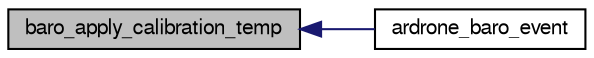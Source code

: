 digraph "baro_apply_calibration_temp"
{
  edge [fontname="FreeSans",fontsize="10",labelfontname="FreeSans",labelfontsize="10"];
  node [fontname="FreeSans",fontsize="10",shape=record];
  rankdir="LR";
  Node1 [label="baro_apply_calibration_temp",height=0.2,width=0.4,color="black", fillcolor="grey75", style="filled", fontcolor="black"];
  Node1 -> Node2 [dir="back",color="midnightblue",fontsize="10",style="solid",fontname="FreeSans"];
  Node2 [label="ardrone_baro_event",height=0.2,width=0.4,color="black", fillcolor="white", style="filled",URL="$ardrone_2baro__board_8h.html#a931fb2c09c5110447836986b03ac6c32"];
}
